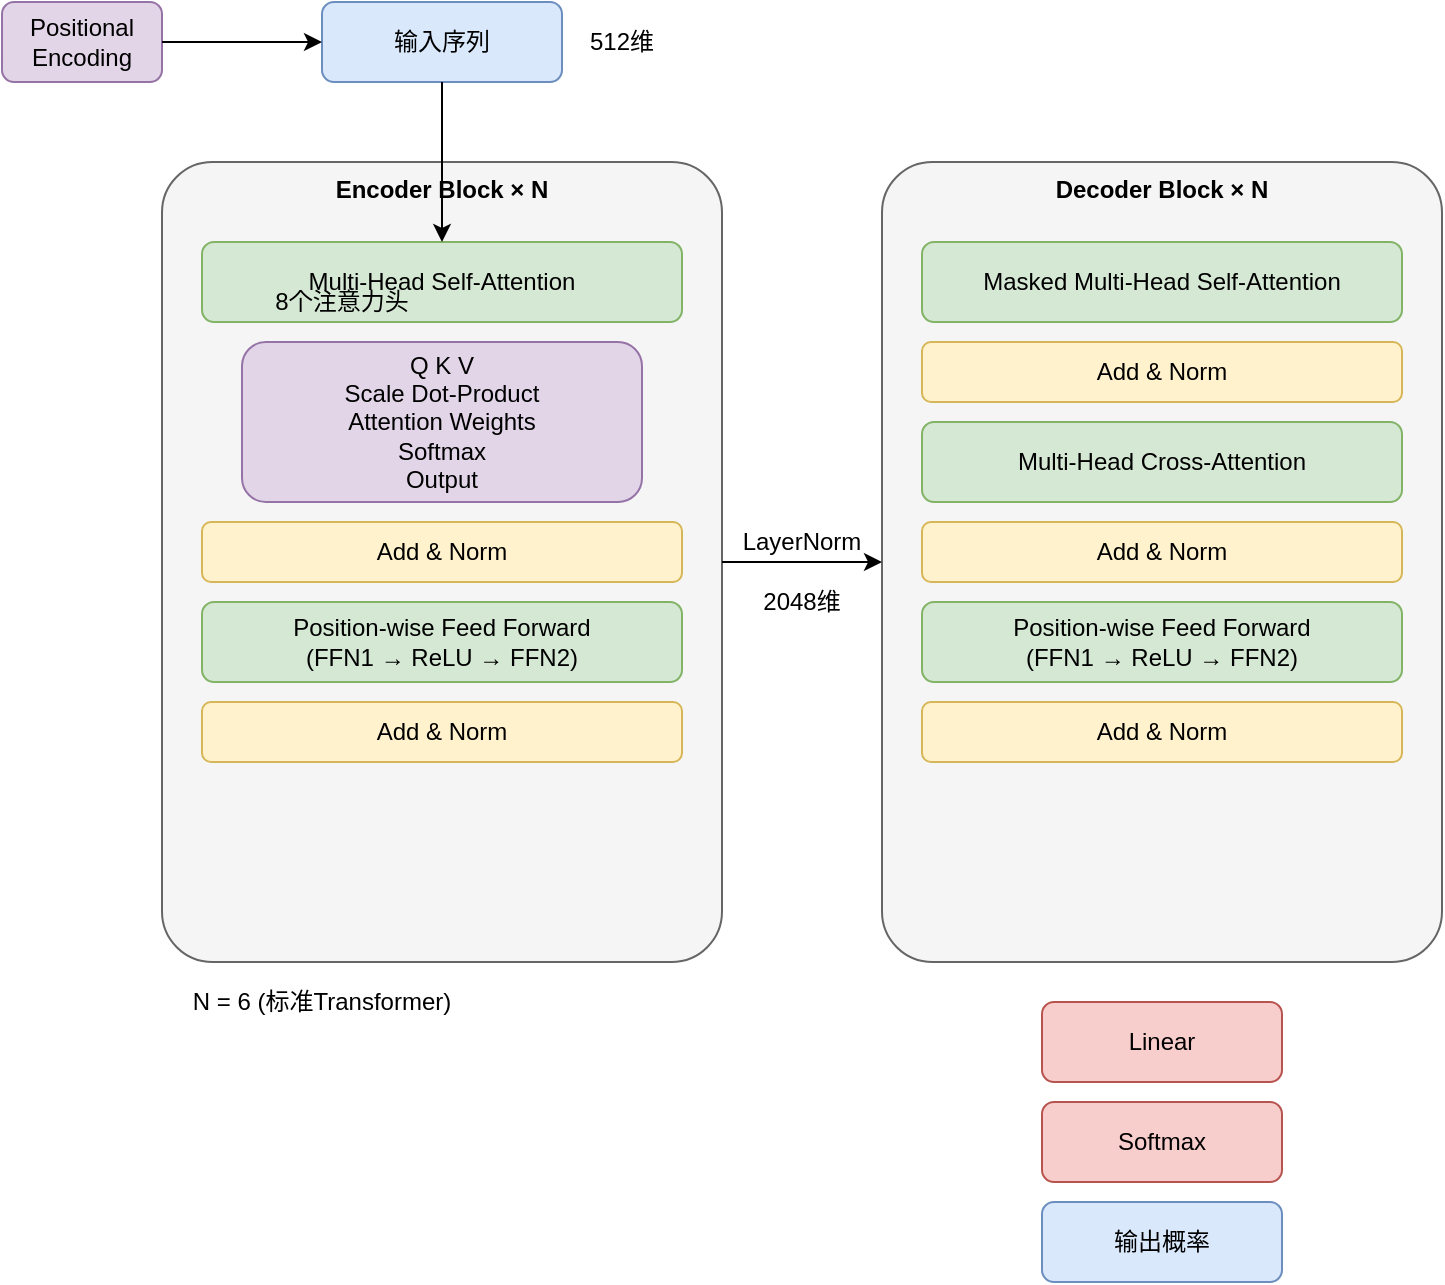 <mxfile>
    <diagram id="Transformer-Architecture" name="Page-1">
        <mxGraphModel dx="880" dy="576" grid="1" gridSize="10" guides="1" tooltips="1" connect="1" arrows="1" fold="1" page="1" pageScale="1" pageWidth="1400" pageHeight="1000" math="0" shadow="0">
            <root>
                <mxCell id="0"/>
                <mxCell id="1" parent="0"/>
                <mxCell id="input" value="输入序列" style="rounded=1;whiteSpace=wrap;html=1;fillColor=#dae8fc;strokeColor=#6c8ebf;" parent="1" vertex="1">
                    <mxGeometry x="200" y="40" width="120" height="40" as="geometry"/>
                </mxCell>
                <mxCell id="encoder_block" value="Encoder Block × N" style="rounded=1;whiteSpace=wrap;html=1;fillColor=#f5f5f5;strokeColor=#666666;verticalAlign=top;fontStyle=1;arcSize=9;" parent="1" vertex="1">
                    <mxGeometry x="120" y="120" width="280" height="400" as="geometry"/>
                </mxCell>
                <mxCell id="self_attention" value="Multi-Head Self-Attention" style="rounded=1;whiteSpace=wrap;html=1;fillColor=#d5e8d4;strokeColor=#82b366;" parent="1" vertex="1">
                    <mxGeometry x="140" y="160" width="240" height="40" as="geometry"/>
                </mxCell>
                <mxCell id="attention_detail" value="Q K V&#xa;Scale Dot-Product&#xa;Attention Weights&#xa;Softmax&#xa;Output" style="rounded=1;whiteSpace=wrap;html=1;fillColor=#e1d5e7;strokeColor=#9673a6;" parent="1" vertex="1">
                    <mxGeometry x="160" y="210" width="200" height="80" as="geometry"/>
                </mxCell>
                <mxCell id="add_norm1" value="Add &amp; Norm" style="rounded=1;whiteSpace=wrap;html=1;fillColor=#fff2cc;strokeColor=#d6b656;" parent="1" vertex="1">
                    <mxGeometry x="140" y="300" width="240" height="30" as="geometry"/>
                </mxCell>
                <mxCell id="feed_forward" value="Position-wise Feed Forward&#xa;(FFN1 → ReLU → FFN2)" style="rounded=1;whiteSpace=wrap;html=1;fillColor=#d5e8d4;strokeColor=#82b366;" parent="1" vertex="1">
                    <mxGeometry x="140" y="340" width="240" height="40" as="geometry"/>
                </mxCell>
                <mxCell id="add_norm2" value="Add &amp; Norm" style="rounded=1;whiteSpace=wrap;html=1;fillColor=#fff2cc;strokeColor=#d6b656;" parent="1" vertex="1">
                    <mxGeometry x="140" y="390" width="240" height="30" as="geometry"/>
                </mxCell>
                <mxCell id="decoder_block" value="Decoder Block × N" style="rounded=1;whiteSpace=wrap;html=1;fillColor=#f5f5f5;strokeColor=#666666;verticalAlign=top;fontStyle=1;arcSize=9;" parent="1" vertex="1">
                    <mxGeometry x="480" y="120" width="280" height="400" as="geometry"/>
                </mxCell>
                <mxCell id="masked_self_attention" value="Masked Multi-Head Self-Attention" style="rounded=1;whiteSpace=wrap;html=1;fillColor=#d5e8d4;strokeColor=#82b366;" parent="1" vertex="1">
                    <mxGeometry x="500" y="160" width="240" height="40" as="geometry"/>
                </mxCell>
                <mxCell id="decoder_add_norm1" value="Add &amp; Norm" style="rounded=1;whiteSpace=wrap;html=1;fillColor=#fff2cc;strokeColor=#d6b656;" parent="1" vertex="1">
                    <mxGeometry x="500" y="210" width="240" height="30" as="geometry"/>
                </mxCell>
                <mxCell id="cross_attention" value="Multi-Head Cross-Attention" style="rounded=1;whiteSpace=wrap;html=1;fillColor=#d5e8d4;strokeColor=#82b366;" parent="1" vertex="1">
                    <mxGeometry x="500" y="250" width="240" height="40" as="geometry"/>
                </mxCell>
                <mxCell id="decoder_add_norm2" value="Add &amp; Norm" style="rounded=1;whiteSpace=wrap;html=1;fillColor=#fff2cc;strokeColor=#d6b656;" parent="1" vertex="1">
                    <mxGeometry x="500" y="300" width="240" height="30" as="geometry"/>
                </mxCell>
                <mxCell id="decoder_feed_forward" value="Position-wise Feed Forward&#xa;(FFN1 → ReLU → FFN2)" style="rounded=1;whiteSpace=wrap;html=1;fillColor=#d5e8d4;strokeColor=#82b366;" parent="1" vertex="1">
                    <mxGeometry x="500" y="340" width="240" height="40" as="geometry"/>
                </mxCell>
                <mxCell id="decoder_add_norm3" value="Add &amp; Norm" style="rounded=1;whiteSpace=wrap;html=1;fillColor=#fff2cc;strokeColor=#d6b656;" parent="1" vertex="1">
                    <mxGeometry x="500" y="390" width="240" height="30" as="geometry"/>
                </mxCell>
                <mxCell id="linear" value="Linear" style="rounded=1;whiteSpace=wrap;html=1;fillColor=#f8cecc;strokeColor=#b85450;" parent="1" vertex="1">
                    <mxGeometry x="560" y="540" width="120" height="40" as="geometry"/>
                </mxCell>
                <mxCell id="softmax" value="Softmax" style="rounded=1;whiteSpace=wrap;html=1;fillColor=#f8cecc;strokeColor=#b85450;" parent="1" vertex="1">
                    <mxGeometry x="560" y="590" width="120" height="40" as="geometry"/>
                </mxCell>
                <mxCell id="output" value="输出概率" style="rounded=1;whiteSpace=wrap;html=1;fillColor=#dae8fc;strokeColor=#6c8ebf;" parent="1" vertex="1">
                    <mxGeometry x="560" y="640" width="120" height="40" as="geometry"/>
                </mxCell>
                <mxCell id="pos_encoding" value="Positional&#xa;Encoding" style="rounded=1;whiteSpace=wrap;html=1;fillColor=#e1d5e7;strokeColor=#9673a6;" parent="1" vertex="1">
                    <mxGeometry x="40" y="40" width="80" height="40" as="geometry"/>
                </mxCell>
                <mxCell id="conn1" value="" style="endArrow=classic;html=1;exitX=1;exitY=0.5;exitDx=0;exitDy=0;entryX=0;entryY=0.5;entryDx=0;entryDy=0;" parent="1" source="pos_encoding" target="input" edge="1">
                    <mxGeometry width="50" height="50" relative="1" as="geometry"/>
                </mxCell>
                <mxCell id="conn2" value="" style="endArrow=classic;html=1;exitX=0.5;exitY=1;exitDx=0;exitDy=0;entryX=0.5;entryY=0;entryDx=0;entryDy=0;" parent="1" source="input" target="self_attention" edge="1">
                    <mxGeometry width="50" height="50" relative="1" as="geometry"/>
                </mxCell>
                <mxCell id="conn3" value="" style="endArrow=classic;html=1;exitX=1;exitY=0.5;exitDx=0;exitDy=0;entryX=0;entryY=0.5;entryDx=0;entryDy=0;" parent="1" source="encoder_block" target="decoder_block" edge="1">
                    <mxGeometry width="50" height="50" relative="1" as="geometry"/>
                </mxCell>
                <mxCell id="note1" value="N = 6 (标准Transformer)" style="text;html=1;strokeColor=none;fillColor=none;align=center;verticalAlign=middle;whiteSpace=wrap;rounded=0;" parent="1" vertex="1">
                    <mxGeometry x="120" y="530" width="160" height="20" as="geometry"/>
                </mxCell>
                <mxCell id="note2" value="8个注意力头" style="text;html=1;strokeColor=none;fillColor=none;align=center;verticalAlign=middle;whiteSpace=wrap;rounded=0;" parent="1" vertex="1">
                    <mxGeometry x="160" y="180" width="100" height="20" as="geometry"/>
                </mxCell>
                <mxCell id="note3" value="LayerNorm" style="text;html=1;strokeColor=none;fillColor=none;align=center;verticalAlign=middle;whiteSpace=wrap;rounded=0;" parent="1" vertex="1">
                    <mxGeometry x="400" y="300" width="80" height="20" as="geometry"/>
                </mxCell>
                <mxCell id="dim1" value="512维" style="text;html=1;strokeColor=none;fillColor=none;align=center;verticalAlign=middle;whiteSpace=wrap;rounded=0;" parent="1" vertex="1">
                    <mxGeometry x="320" y="50" width="60" height="20" as="geometry"/>
                </mxCell>
                <mxCell id="dim2" value="2048维" style="text;html=1;strokeColor=none;fillColor=none;align=center;verticalAlign=middle;whiteSpace=wrap;rounded=0;" parent="1" vertex="1">
                    <mxGeometry x="410" y="330" width="60" height="20" as="geometry"/>
                </mxCell>
            </root>
        </mxGraphModel>
    </diagram>
</mxfile>